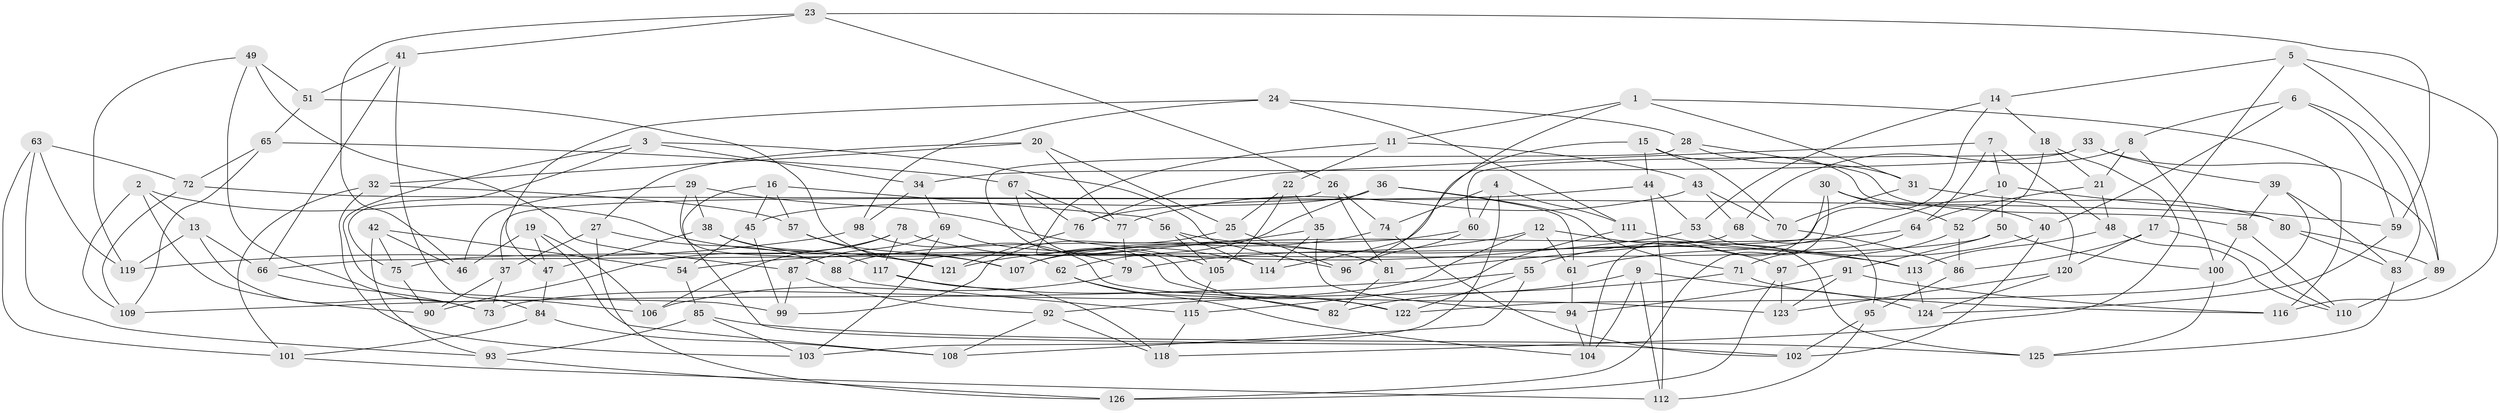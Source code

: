 // coarse degree distribution, {6: 0.3977272727272727, 4: 0.5568181818181818, 3: 0.011363636363636364, 5: 0.03409090909090909}
// Generated by graph-tools (version 1.1) at 2025/52/02/27/25 19:52:32]
// undirected, 126 vertices, 252 edges
graph export_dot {
graph [start="1"]
  node [color=gray90,style=filled];
  1;
  2;
  3;
  4;
  5;
  6;
  7;
  8;
  9;
  10;
  11;
  12;
  13;
  14;
  15;
  16;
  17;
  18;
  19;
  20;
  21;
  22;
  23;
  24;
  25;
  26;
  27;
  28;
  29;
  30;
  31;
  32;
  33;
  34;
  35;
  36;
  37;
  38;
  39;
  40;
  41;
  42;
  43;
  44;
  45;
  46;
  47;
  48;
  49;
  50;
  51;
  52;
  53;
  54;
  55;
  56;
  57;
  58;
  59;
  60;
  61;
  62;
  63;
  64;
  65;
  66;
  67;
  68;
  69;
  70;
  71;
  72;
  73;
  74;
  75;
  76;
  77;
  78;
  79;
  80;
  81;
  82;
  83;
  84;
  85;
  86;
  87;
  88;
  89;
  90;
  91;
  92;
  93;
  94;
  95;
  96;
  97;
  98;
  99;
  100;
  101;
  102;
  103;
  104;
  105;
  106;
  107;
  108;
  109;
  110;
  111;
  112;
  113;
  114;
  115;
  116;
  117;
  118;
  119;
  120;
  121;
  122;
  123;
  124;
  125;
  126;
  1 -- 96;
  1 -- 116;
  1 -- 31;
  1 -- 11;
  2 -- 13;
  2 -- 109;
  2 -- 90;
  2 -- 121;
  3 -- 96;
  3 -- 99;
  3 -- 34;
  3 -- 75;
  4 -- 60;
  4 -- 111;
  4 -- 74;
  4 -- 103;
  5 -- 116;
  5 -- 14;
  5 -- 17;
  5 -- 89;
  6 -- 83;
  6 -- 59;
  6 -- 40;
  6 -- 8;
  7 -- 64;
  7 -- 76;
  7 -- 10;
  7 -- 48;
  8 -- 21;
  8 -- 68;
  8 -- 100;
  9 -- 124;
  9 -- 82;
  9 -- 112;
  9 -- 104;
  10 -- 61;
  10 -- 59;
  10 -- 50;
  11 -- 105;
  11 -- 22;
  11 -- 43;
  12 -- 61;
  12 -- 97;
  12 -- 79;
  12 -- 73;
  13 -- 119;
  13 -- 66;
  13 -- 73;
  14 -- 66;
  14 -- 18;
  14 -- 53;
  15 -- 120;
  15 -- 44;
  15 -- 70;
  15 -- 114;
  16 -- 56;
  16 -- 57;
  16 -- 102;
  16 -- 45;
  17 -- 86;
  17 -- 120;
  17 -- 110;
  18 -- 52;
  18 -- 21;
  18 -- 118;
  19 -- 108;
  19 -- 47;
  19 -- 106;
  19 -- 46;
  20 -- 27;
  20 -- 77;
  20 -- 32;
  20 -- 25;
  21 -- 48;
  21 -- 64;
  22 -- 35;
  22 -- 25;
  22 -- 105;
  23 -- 46;
  23 -- 26;
  23 -- 41;
  23 -- 59;
  24 -- 47;
  24 -- 98;
  24 -- 111;
  24 -- 28;
  25 -- 99;
  25 -- 96;
  26 -- 37;
  26 -- 81;
  26 -- 74;
  27 -- 126;
  27 -- 88;
  27 -- 37;
  28 -- 82;
  28 -- 58;
  28 -- 31;
  29 -- 46;
  29 -- 114;
  29 -- 38;
  29 -- 88;
  30 -- 104;
  30 -- 40;
  30 -- 52;
  30 -- 126;
  31 -- 70;
  31 -- 80;
  32 -- 103;
  32 -- 101;
  32 -- 57;
  33 -- 39;
  33 -- 34;
  33 -- 89;
  33 -- 60;
  34 -- 69;
  34 -- 98;
  35 -- 121;
  35 -- 94;
  35 -- 114;
  36 -- 61;
  36 -- 62;
  36 -- 71;
  36 -- 45;
  37 -- 90;
  37 -- 73;
  38 -- 47;
  38 -- 107;
  38 -- 117;
  39 -- 122;
  39 -- 58;
  39 -- 83;
  40 -- 55;
  40 -- 102;
  41 -- 66;
  41 -- 51;
  41 -- 84;
  42 -- 54;
  42 -- 75;
  42 -- 46;
  42 -- 93;
  43 -- 77;
  43 -- 70;
  43 -- 68;
  44 -- 76;
  44 -- 112;
  44 -- 53;
  45 -- 54;
  45 -- 99;
  47 -- 84;
  48 -- 113;
  48 -- 110;
  49 -- 106;
  49 -- 119;
  49 -- 87;
  49 -- 51;
  50 -- 91;
  50 -- 75;
  50 -- 100;
  51 -- 65;
  51 -- 62;
  52 -- 86;
  52 -- 97;
  53 -- 54;
  53 -- 125;
  54 -- 85;
  55 -- 122;
  55 -- 109;
  55 -- 108;
  56 -- 105;
  56 -- 113;
  56 -- 114;
  57 -- 121;
  57 -- 107;
  58 -- 100;
  58 -- 110;
  59 -- 124;
  60 -- 88;
  60 -- 96;
  61 -- 94;
  62 -- 104;
  62 -- 82;
  63 -- 101;
  63 -- 93;
  63 -- 119;
  63 -- 72;
  64 -- 107;
  64 -- 71;
  65 -- 67;
  65 -- 109;
  65 -- 72;
  66 -- 73;
  67 -- 122;
  67 -- 76;
  67 -- 77;
  68 -- 81;
  68 -- 95;
  69 -- 103;
  69 -- 79;
  69 -- 87;
  70 -- 86;
  71 -- 116;
  71 -- 92;
  72 -- 109;
  72 -- 80;
  74 -- 102;
  74 -- 107;
  75 -- 90;
  76 -- 121;
  77 -- 79;
  78 -- 81;
  78 -- 90;
  78 -- 117;
  78 -- 106;
  79 -- 106;
  80 -- 83;
  80 -- 89;
  81 -- 82;
  83 -- 125;
  84 -- 108;
  84 -- 101;
  85 -- 125;
  85 -- 93;
  85 -- 103;
  86 -- 95;
  87 -- 99;
  87 -- 92;
  88 -- 115;
  89 -- 110;
  91 -- 123;
  91 -- 94;
  91 -- 116;
  92 -- 118;
  92 -- 108;
  93 -- 126;
  94 -- 104;
  95 -- 102;
  95 -- 112;
  97 -- 123;
  97 -- 126;
  98 -- 119;
  98 -- 123;
  100 -- 125;
  101 -- 112;
  105 -- 115;
  111 -- 115;
  111 -- 113;
  113 -- 124;
  115 -- 118;
  117 -- 122;
  117 -- 118;
  120 -- 124;
  120 -- 123;
}
